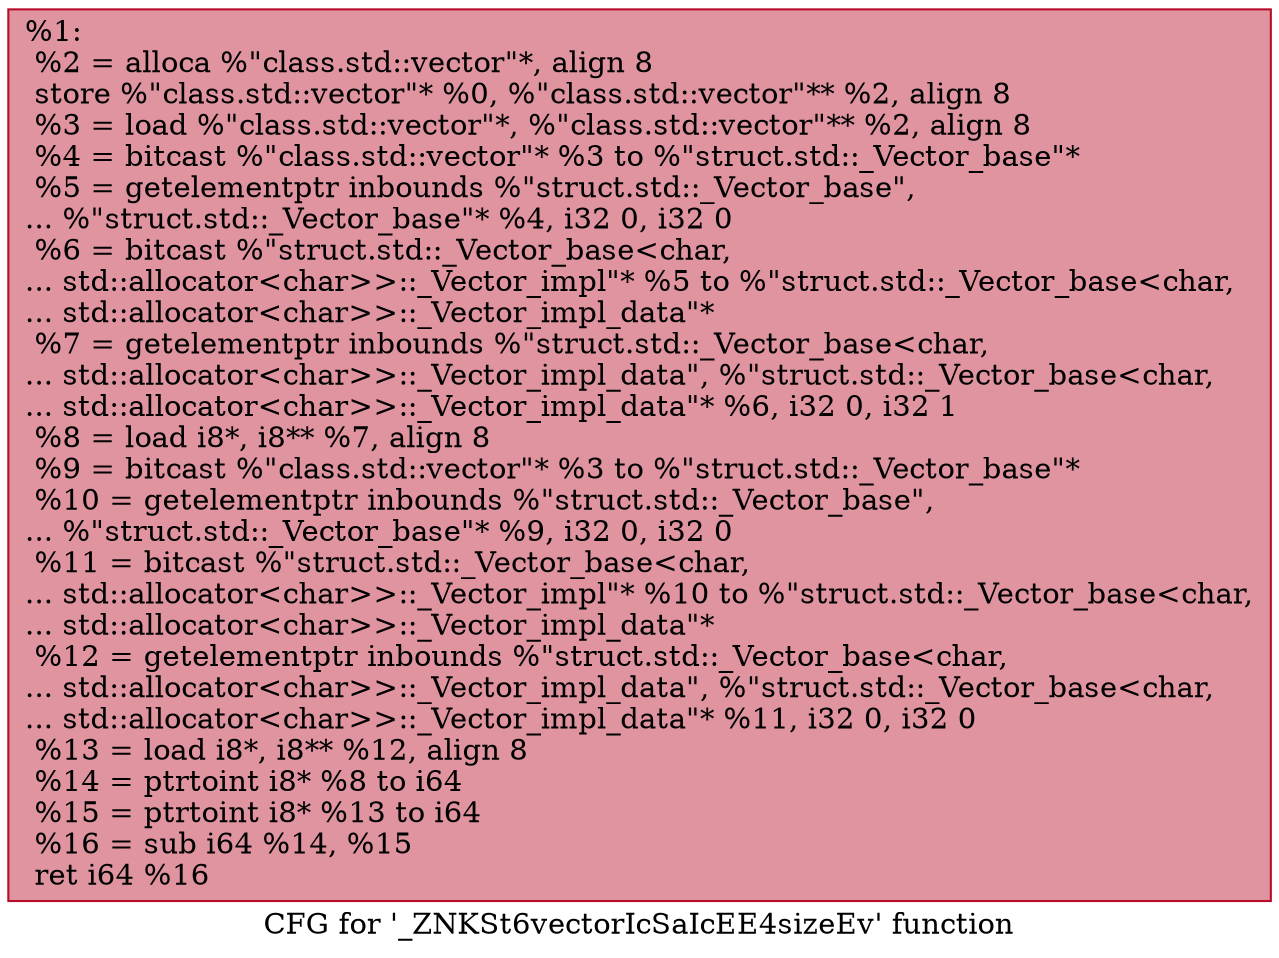 digraph "CFG for '_ZNKSt6vectorIcSaIcEE4sizeEv' function" {
	label="CFG for '_ZNKSt6vectorIcSaIcEE4sizeEv' function";

	Node0x560255cb88e0 [shape=record,color="#b70d28ff", style=filled, fillcolor="#b70d2870",label="{%1:\l  %2 = alloca %\"class.std::vector\"*, align 8\l  store %\"class.std::vector\"* %0, %\"class.std::vector\"** %2, align 8\l  %3 = load %\"class.std::vector\"*, %\"class.std::vector\"** %2, align 8\l  %4 = bitcast %\"class.std::vector\"* %3 to %\"struct.std::_Vector_base\"*\l  %5 = getelementptr inbounds %\"struct.std::_Vector_base\",\l... %\"struct.std::_Vector_base\"* %4, i32 0, i32 0\l  %6 = bitcast %\"struct.std::_Vector_base\<char,\l... std::allocator\<char\>\>::_Vector_impl\"* %5 to %\"struct.std::_Vector_base\<char,\l... std::allocator\<char\>\>::_Vector_impl_data\"*\l  %7 = getelementptr inbounds %\"struct.std::_Vector_base\<char,\l... std::allocator\<char\>\>::_Vector_impl_data\", %\"struct.std::_Vector_base\<char,\l... std::allocator\<char\>\>::_Vector_impl_data\"* %6, i32 0, i32 1\l  %8 = load i8*, i8** %7, align 8\l  %9 = bitcast %\"class.std::vector\"* %3 to %\"struct.std::_Vector_base\"*\l  %10 = getelementptr inbounds %\"struct.std::_Vector_base\",\l... %\"struct.std::_Vector_base\"* %9, i32 0, i32 0\l  %11 = bitcast %\"struct.std::_Vector_base\<char,\l... std::allocator\<char\>\>::_Vector_impl\"* %10 to %\"struct.std::_Vector_base\<char,\l... std::allocator\<char\>\>::_Vector_impl_data\"*\l  %12 = getelementptr inbounds %\"struct.std::_Vector_base\<char,\l... std::allocator\<char\>\>::_Vector_impl_data\", %\"struct.std::_Vector_base\<char,\l... std::allocator\<char\>\>::_Vector_impl_data\"* %11, i32 0, i32 0\l  %13 = load i8*, i8** %12, align 8\l  %14 = ptrtoint i8* %8 to i64\l  %15 = ptrtoint i8* %13 to i64\l  %16 = sub i64 %14, %15\l  ret i64 %16\l}"];
}
